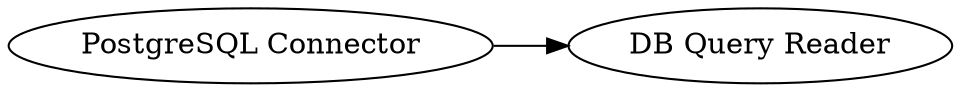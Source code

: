 digraph {
	"-4105414843030170251_4" [label="DB Query Reader"]
	"-4105414843030170251_1" [label="PostgreSQL Connector"]
	"-4105414843030170251_1" -> "-4105414843030170251_4"
	rankdir=LR
}
